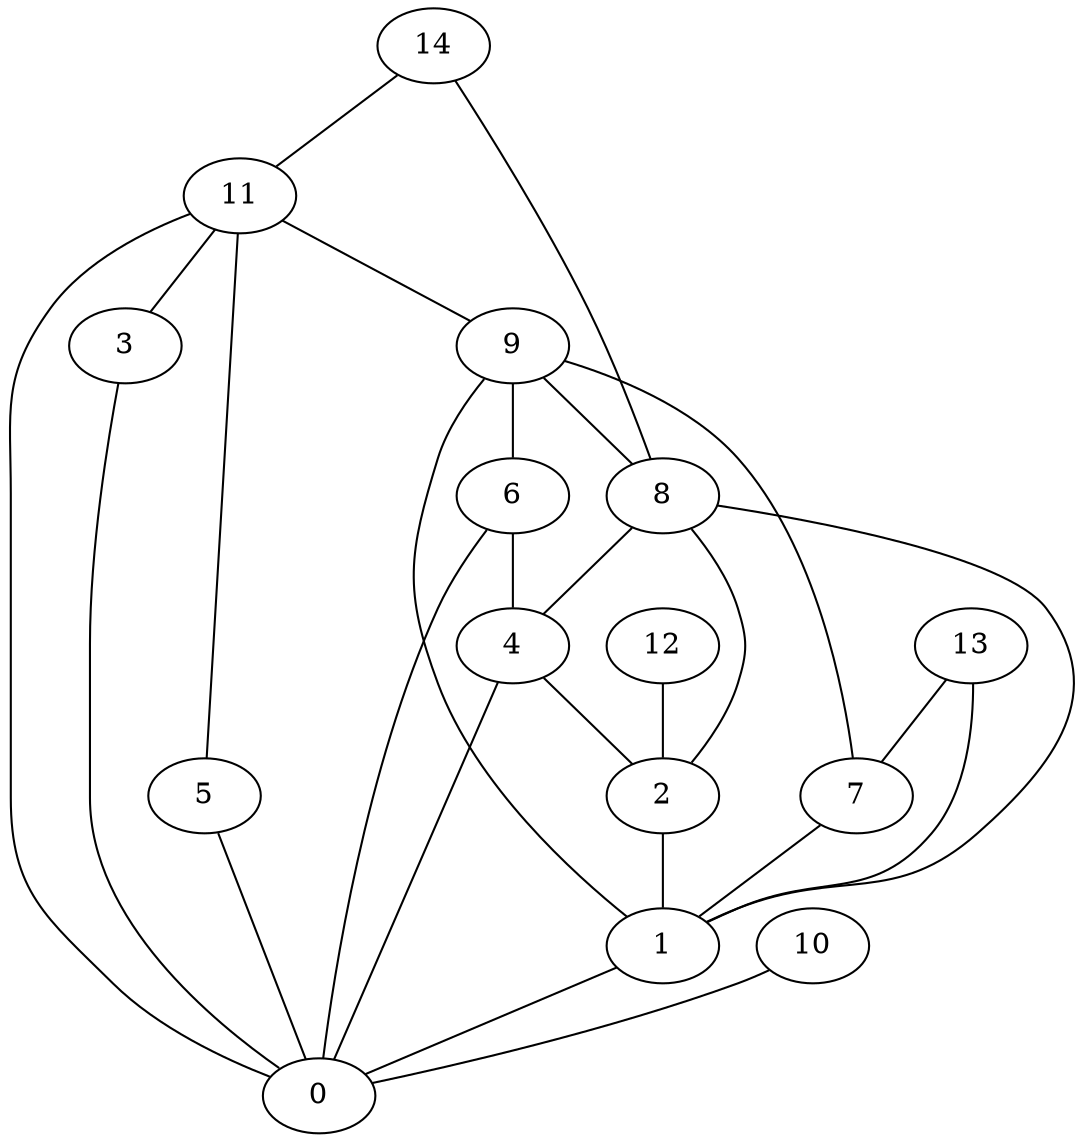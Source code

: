 digraph "sensornet-topology" {
label = "";
rankdir="BT";"0"->"1" [arrowhead = "both"] 
"0"->"3" [arrowhead = "both"] 
"0"->"4" [arrowhead = "both"] 
"0"->"5" [arrowhead = "both"] 
"0"->"6" [arrowhead = "both"] 
"0"->"10" [arrowhead = "both"] 
"0"->"11" [arrowhead = "both"] 
"1"->"2" [arrowhead = "both"] 
"1"->"7" [arrowhead = "both"] 
"1"->"8" [arrowhead = "both"] 
"1"->"9" [arrowhead = "both"] 
"1"->"13" [arrowhead = "both"] 
"2"->"4" [arrowhead = "both"] 
"2"->"8" [arrowhead = "both"] 
"2"->"12" [arrowhead = "both"] 
"3"->"11" [arrowhead = "both"] 
"4"->"6" [arrowhead = "both"] 
"4"->"8" [arrowhead = "both"] 
"5"->"11" [arrowhead = "both"] 
"6"->"9" [arrowhead = "both"] 
"7"->"9" [arrowhead = "both"] 
"7"->"13" [arrowhead = "both"] 
"8"->"9" [arrowhead = "both"] 
"8"->"14" [arrowhead = "both"] 
"9"->"11" [arrowhead = "both"] 
"11"->"14" [arrowhead = "both"] 
}